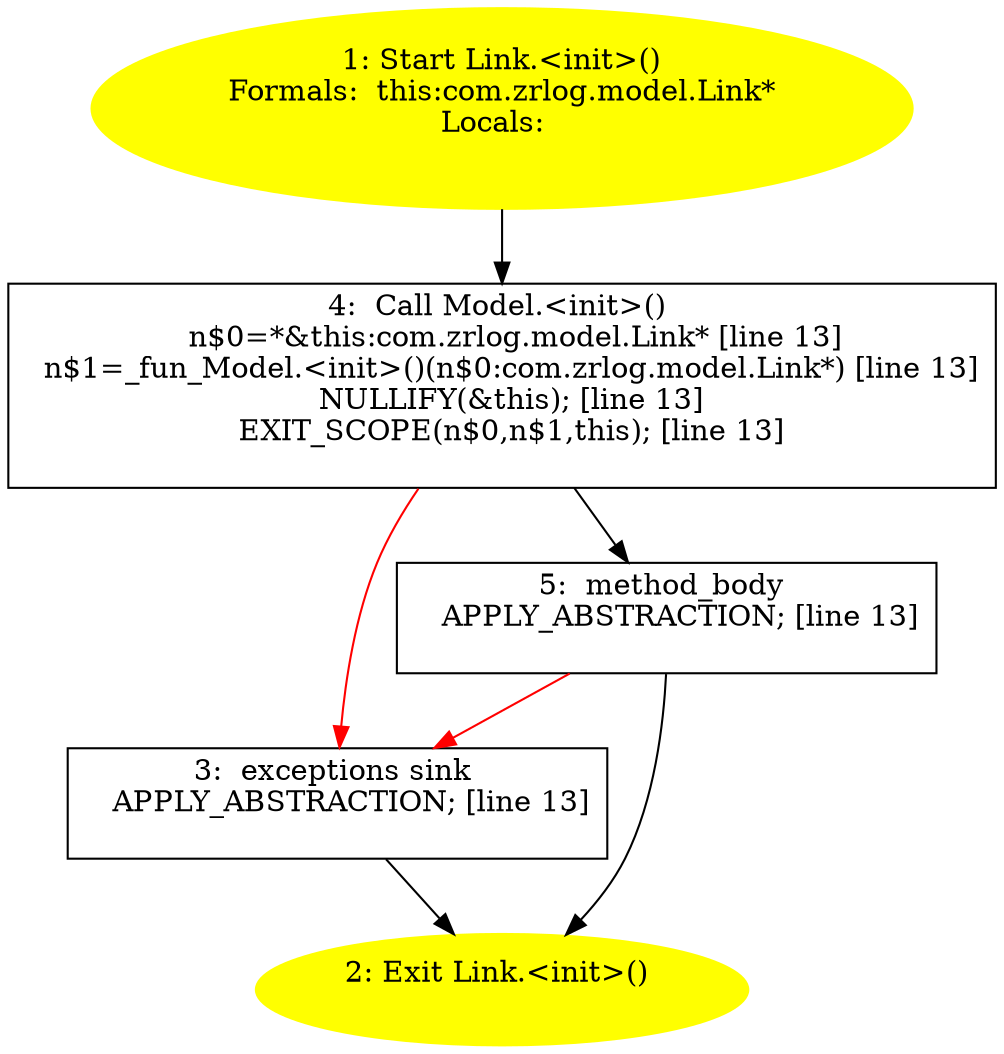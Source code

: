 /* @generated */
digraph cfg {
"com.zrlog.model.Link.<init>().b7060d634ed82f5eb9dfc3ce3de98de0_1" [label="1: Start Link.<init>()\nFormals:  this:com.zrlog.model.Link*\nLocals:  \n  " color=yellow style=filled]
	

	 "com.zrlog.model.Link.<init>().b7060d634ed82f5eb9dfc3ce3de98de0_1" -> "com.zrlog.model.Link.<init>().b7060d634ed82f5eb9dfc3ce3de98de0_4" ;
"com.zrlog.model.Link.<init>().b7060d634ed82f5eb9dfc3ce3de98de0_2" [label="2: Exit Link.<init>() \n  " color=yellow style=filled]
	

"com.zrlog.model.Link.<init>().b7060d634ed82f5eb9dfc3ce3de98de0_3" [label="3:  exceptions sink \n   APPLY_ABSTRACTION; [line 13]\n " shape="box"]
	

	 "com.zrlog.model.Link.<init>().b7060d634ed82f5eb9dfc3ce3de98de0_3" -> "com.zrlog.model.Link.<init>().b7060d634ed82f5eb9dfc3ce3de98de0_2" ;
"com.zrlog.model.Link.<init>().b7060d634ed82f5eb9dfc3ce3de98de0_4" [label="4:  Call Model.<init>() \n   n$0=*&this:com.zrlog.model.Link* [line 13]\n  n$1=_fun_Model.<init>()(n$0:com.zrlog.model.Link*) [line 13]\n  NULLIFY(&this); [line 13]\n  EXIT_SCOPE(n$0,n$1,this); [line 13]\n " shape="box"]
	

	 "com.zrlog.model.Link.<init>().b7060d634ed82f5eb9dfc3ce3de98de0_4" -> "com.zrlog.model.Link.<init>().b7060d634ed82f5eb9dfc3ce3de98de0_5" ;
	 "com.zrlog.model.Link.<init>().b7060d634ed82f5eb9dfc3ce3de98de0_4" -> "com.zrlog.model.Link.<init>().b7060d634ed82f5eb9dfc3ce3de98de0_3" [color="red" ];
"com.zrlog.model.Link.<init>().b7060d634ed82f5eb9dfc3ce3de98de0_5" [label="5:  method_body \n   APPLY_ABSTRACTION; [line 13]\n " shape="box"]
	

	 "com.zrlog.model.Link.<init>().b7060d634ed82f5eb9dfc3ce3de98de0_5" -> "com.zrlog.model.Link.<init>().b7060d634ed82f5eb9dfc3ce3de98de0_2" ;
	 "com.zrlog.model.Link.<init>().b7060d634ed82f5eb9dfc3ce3de98de0_5" -> "com.zrlog.model.Link.<init>().b7060d634ed82f5eb9dfc3ce3de98de0_3" [color="red" ];
}
